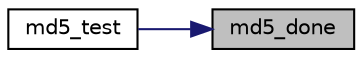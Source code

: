 digraph "md5_done"
{
 // LATEX_PDF_SIZE
  edge [fontname="Helvetica",fontsize="10",labelfontname="Helvetica",labelfontsize="10"];
  node [fontname="Helvetica",fontsize="10",shape=record];
  rankdir="RL";
  Node7 [label="md5_done",height=0.2,width=0.4,color="black", fillcolor="grey75", style="filled", fontcolor="black",tooltip="Terminate the hash to get the digest."];
  Node7 -> Node8 [dir="back",color="midnightblue",fontsize="10",style="solid",fontname="Helvetica"];
  Node8 [label="md5_test",height=0.2,width=0.4,color="black", fillcolor="white", style="filled",URL="$md5_8c.html#aa489642a9ce4699bc79abfef98a7afa3",tooltip="Self-test the hash."];
}

